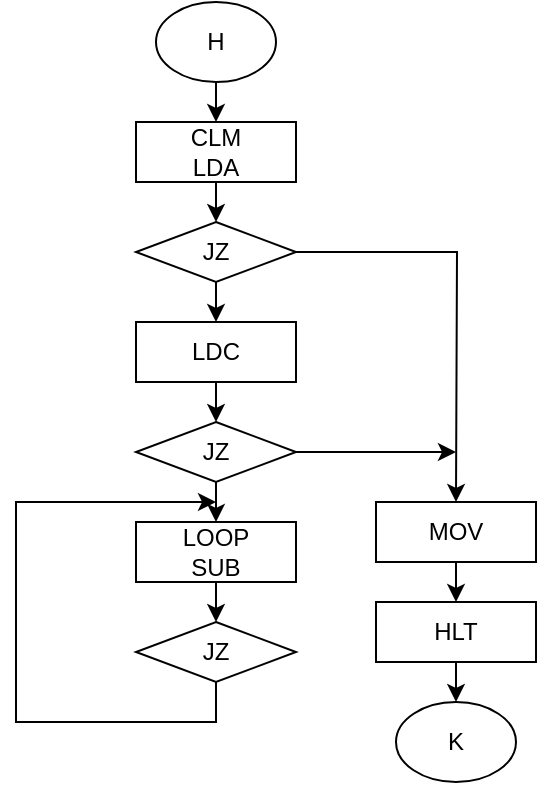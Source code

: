 <mxfile version="20.3.0" type="device" pages="2"><diagram id="_sj3bKuXuyyeW5tPHwqH" name="Страница 1"><mxGraphModel dx="311" dy="481" grid="1" gridSize="10" guides="1" tooltips="1" connect="1" arrows="1" fold="1" page="1" pageScale="1" pageWidth="827" pageHeight="1169" math="0" shadow="0"><root><mxCell id="0"/><mxCell id="1" parent="0"/><mxCell id="VyRyRIx3rm83wVuhknLw-2" style="edgeStyle=orthogonalEdgeStyle;rounded=0;orthogonalLoop=1;jettySize=auto;html=1;exitX=0.5;exitY=1;exitDx=0;exitDy=0;" parent="1" source="VyRyRIx3rm83wVuhknLw-1" edge="1"><mxGeometry relative="1" as="geometry"><mxPoint x="110" y="140" as="targetPoint"/></mxGeometry></mxCell><mxCell id="VyRyRIx3rm83wVuhknLw-1" value="H" style="ellipse;whiteSpace=wrap;html=1;" parent="1" vertex="1"><mxGeometry x="80" y="80" width="60" height="40" as="geometry"/></mxCell><mxCell id="VyRyRIx3rm83wVuhknLw-4" style="edgeStyle=orthogonalEdgeStyle;rounded=0;orthogonalLoop=1;jettySize=auto;html=1;exitX=0.5;exitY=1;exitDx=0;exitDy=0;" parent="1" source="VyRyRIx3rm83wVuhknLw-3" edge="1"><mxGeometry relative="1" as="geometry"><mxPoint x="110" y="190" as="targetPoint"/></mxGeometry></mxCell><mxCell id="VyRyRIx3rm83wVuhknLw-3" value="CLM&lt;br&gt;LDA" style="rounded=0;whiteSpace=wrap;html=1;" parent="1" vertex="1"><mxGeometry x="70" y="140" width="80" height="30" as="geometry"/></mxCell><mxCell id="VyRyRIx3rm83wVuhknLw-6" style="edgeStyle=orthogonalEdgeStyle;rounded=0;orthogonalLoop=1;jettySize=auto;html=1;exitX=0.5;exitY=1;exitDx=0;exitDy=0;" parent="1" source="VyRyRIx3rm83wVuhknLw-5" edge="1"><mxGeometry relative="1" as="geometry"><mxPoint x="110" y="240" as="targetPoint"/></mxGeometry></mxCell><mxCell id="VyRyRIx3rm83wVuhknLw-16" style="edgeStyle=orthogonalEdgeStyle;rounded=0;orthogonalLoop=1;jettySize=auto;html=1;exitX=1;exitY=0.5;exitDx=0;exitDy=0;" parent="1" source="VyRyRIx3rm83wVuhknLw-5" edge="1"><mxGeometry relative="1" as="geometry"><mxPoint x="230" y="330" as="targetPoint"/></mxGeometry></mxCell><mxCell id="VyRyRIx3rm83wVuhknLw-5" value="JZ" style="rhombus;whiteSpace=wrap;html=1;" parent="1" vertex="1"><mxGeometry x="70" y="190" width="80" height="30" as="geometry"/></mxCell><mxCell id="VyRyRIx3rm83wVuhknLw-8" style="edgeStyle=orthogonalEdgeStyle;rounded=0;orthogonalLoop=1;jettySize=auto;html=1;exitX=0.5;exitY=1;exitDx=0;exitDy=0;" parent="1" source="VyRyRIx3rm83wVuhknLw-7" edge="1"><mxGeometry relative="1" as="geometry"><mxPoint x="110" y="290" as="targetPoint"/></mxGeometry></mxCell><mxCell id="VyRyRIx3rm83wVuhknLw-7" value="LDC" style="rounded=0;whiteSpace=wrap;html=1;" parent="1" vertex="1"><mxGeometry x="70" y="240" width="80" height="30" as="geometry"/></mxCell><mxCell id="VyRyRIx3rm83wVuhknLw-10" style="edgeStyle=orthogonalEdgeStyle;rounded=0;orthogonalLoop=1;jettySize=auto;html=1;exitX=0.5;exitY=1;exitDx=0;exitDy=0;" parent="1" source="VyRyRIx3rm83wVuhknLw-9" edge="1"><mxGeometry relative="1" as="geometry"><mxPoint x="110" y="340" as="targetPoint"/></mxGeometry></mxCell><mxCell id="VyRyRIx3rm83wVuhknLw-17" style="edgeStyle=orthogonalEdgeStyle;rounded=0;orthogonalLoop=1;jettySize=auto;html=1;exitX=1;exitY=0.5;exitDx=0;exitDy=0;" parent="1" source="VyRyRIx3rm83wVuhknLw-9" edge="1"><mxGeometry relative="1" as="geometry"><mxPoint x="230" y="305" as="targetPoint"/></mxGeometry></mxCell><mxCell id="VyRyRIx3rm83wVuhknLw-9" value="JZ" style="rhombus;whiteSpace=wrap;html=1;" parent="1" vertex="1"><mxGeometry x="70" y="290" width="80" height="30" as="geometry"/></mxCell><mxCell id="VyRyRIx3rm83wVuhknLw-13" style="edgeStyle=orthogonalEdgeStyle;rounded=0;orthogonalLoop=1;jettySize=auto;html=1;exitX=0.5;exitY=1;exitDx=0;exitDy=0;" parent="1" source="VyRyRIx3rm83wVuhknLw-12" edge="1"><mxGeometry relative="1" as="geometry"><mxPoint x="110" y="390" as="targetPoint"/></mxGeometry></mxCell><mxCell id="VyRyRIx3rm83wVuhknLw-12" value="LOOP&lt;br&gt;SUB" style="rounded=0;whiteSpace=wrap;html=1;" parent="1" vertex="1"><mxGeometry x="70" y="340" width="80" height="30" as="geometry"/></mxCell><mxCell id="VyRyRIx3rm83wVuhknLw-15" style="edgeStyle=orthogonalEdgeStyle;rounded=0;orthogonalLoop=1;jettySize=auto;html=1;exitX=0.5;exitY=1;exitDx=0;exitDy=0;" parent="1" source="VyRyRIx3rm83wVuhknLw-14" edge="1"><mxGeometry relative="1" as="geometry"><mxPoint x="110" y="330" as="targetPoint"/><Array as="points"><mxPoint x="110" y="440"/><mxPoint x="10" y="440"/><mxPoint x="10" y="330"/></Array></mxGeometry></mxCell><mxCell id="VyRyRIx3rm83wVuhknLw-14" value="JZ" style="rhombus;whiteSpace=wrap;html=1;" parent="1" vertex="1"><mxGeometry x="70" y="390" width="80" height="30" as="geometry"/></mxCell><mxCell id="VyRyRIx3rm83wVuhknLw-20" style="edgeStyle=orthogonalEdgeStyle;rounded=0;orthogonalLoop=1;jettySize=auto;html=1;exitX=0.5;exitY=1;exitDx=0;exitDy=0;" parent="1" source="VyRyRIx3rm83wVuhknLw-19" edge="1"><mxGeometry relative="1" as="geometry"><mxPoint x="230" y="380" as="targetPoint"/></mxGeometry></mxCell><mxCell id="VyRyRIx3rm83wVuhknLw-19" value="MOV" style="rounded=0;whiteSpace=wrap;html=1;" parent="1" vertex="1"><mxGeometry x="190" y="330" width="80" height="30" as="geometry"/></mxCell><mxCell id="VyRyRIx3rm83wVuhknLw-23" style="edgeStyle=orthogonalEdgeStyle;rounded=0;orthogonalLoop=1;jettySize=auto;html=1;exitX=0.5;exitY=1;exitDx=0;exitDy=0;entryX=0.5;entryY=0;entryDx=0;entryDy=0;" parent="1" source="VyRyRIx3rm83wVuhknLw-21" target="VyRyRIx3rm83wVuhknLw-22" edge="1"><mxGeometry relative="1" as="geometry"/></mxCell><mxCell id="VyRyRIx3rm83wVuhknLw-21" value="HLT" style="rounded=0;whiteSpace=wrap;html=1;" parent="1" vertex="1"><mxGeometry x="190" y="380" width="80" height="30" as="geometry"/></mxCell><mxCell id="VyRyRIx3rm83wVuhknLw-22" value="K" style="ellipse;whiteSpace=wrap;html=1;" parent="1" vertex="1"><mxGeometry x="200" y="430" width="60" height="40" as="geometry"/></mxCell></root></mxGraphModel></diagram><diagram id="RkunV9m2S2snpoSQi_oh" name="Страница 2"><mxGraphModel dx="311" dy="481" grid="1" gridSize="10" guides="1" tooltips="1" connect="1" arrows="1" fold="1" page="1" pageScale="1" pageWidth="827" pageHeight="1169" math="0" shadow="0"><root><mxCell id="0"/><mxCell id="1" parent="0"/><mxCell id="MmXdAqqKRBmRWnEjSg-Z-2" style="edgeStyle=orthogonalEdgeStyle;rounded=0;orthogonalLoop=1;jettySize=auto;html=1;exitX=0.5;exitY=1;exitDx=0;exitDy=0;" edge="1" parent="1" source="MmXdAqqKRBmRWnEjSg-Z-1"><mxGeometry relative="1" as="geometry"><mxPoint x="80" y="110" as="targetPoint"/></mxGeometry></mxCell><mxCell id="MmXdAqqKRBmRWnEjSg-Z-1" value="H" style="ellipse;whiteSpace=wrap;html=1;" vertex="1" parent="1"><mxGeometry x="40" y="40" width="80" height="40" as="geometry"/></mxCell><mxCell id="MmXdAqqKRBmRWnEjSg-Z-4" style="edgeStyle=orthogonalEdgeStyle;rounded=0;orthogonalLoop=1;jettySize=auto;html=1;exitX=0.5;exitY=1;exitDx=0;exitDy=0;" edge="1" parent="1" source="MmXdAqqKRBmRWnEjSg-Z-3"><mxGeometry relative="1" as="geometry"><mxPoint x="80" y="180" as="targetPoint"/></mxGeometry></mxCell><mxCell id="MmXdAqqKRBmRWnEjSg-Z-3" value="S=0&lt;br&gt;i=1" style="rounded=0;whiteSpace=wrap;html=1;" vertex="1" parent="1"><mxGeometry x="25" y="110" width="110" height="40" as="geometry"/></mxCell><mxCell id="MmXdAqqKRBmRWnEjSg-Z-6" style="edgeStyle=orthogonalEdgeStyle;rounded=0;orthogonalLoop=1;jettySize=auto;html=1;exitX=0.5;exitY=1;exitDx=0;exitDy=0;" edge="1" parent="1" source="MmXdAqqKRBmRWnEjSg-Z-5"><mxGeometry relative="1" as="geometry"><mxPoint x="80" y="250" as="targetPoint"/></mxGeometry></mxCell><mxCell id="MmXdAqqKRBmRWnEjSg-Z-5" value="S=S+T[i]" style="rounded=0;whiteSpace=wrap;html=1;" vertex="1" parent="1"><mxGeometry x="25" y="180" width="110" height="40" as="geometry"/></mxCell><mxCell id="MmXdAqqKRBmRWnEjSg-Z-8" style="edgeStyle=orthogonalEdgeStyle;rounded=0;orthogonalLoop=1;jettySize=auto;html=1;exitX=1;exitY=0.5;exitDx=0;exitDy=0;" edge="1" parent="1" source="MmXdAqqKRBmRWnEjSg-Z-7"><mxGeometry relative="1" as="geometry"><mxPoint x="190" y="340" as="targetPoint"/></mxGeometry></mxCell><mxCell id="MmXdAqqKRBmRWnEjSg-Z-10" style="edgeStyle=orthogonalEdgeStyle;rounded=0;orthogonalLoop=1;jettySize=auto;html=1;exitX=0.5;exitY=1;exitDx=0;exitDy=0;" edge="1" parent="1" source="MmXdAqqKRBmRWnEjSg-Z-7"><mxGeometry relative="1" as="geometry"><mxPoint x="80" y="340" as="targetPoint"/></mxGeometry></mxCell><mxCell id="MmXdAqqKRBmRWnEjSg-Z-7" value="I=N?" style="rhombus;whiteSpace=wrap;html=1;" vertex="1" parent="1"><mxGeometry x="30" y="250" width="100" height="60" as="geometry"/></mxCell><mxCell id="MmXdAqqKRBmRWnEjSg-Z-9" value="да" style="text;html=1;align=center;verticalAlign=middle;resizable=0;points=[];autosize=1;strokeColor=none;fillColor=none;" vertex="1" parent="1"><mxGeometry x="140" y="245" width="40" height="30" as="geometry"/></mxCell><mxCell id="MmXdAqqKRBmRWnEjSg-Z-12" style="edgeStyle=orthogonalEdgeStyle;rounded=0;orthogonalLoop=1;jettySize=auto;html=1;exitX=0.5;exitY=1;exitDx=0;exitDy=0;" edge="1" parent="1" source="MmXdAqqKRBmRWnEjSg-Z-11"><mxGeometry relative="1" as="geometry"><mxPoint x="80" y="230" as="targetPoint"/><Array as="points"><mxPoint x="80" y="400"/><mxPoint x="10" y="400"/><mxPoint x="10" y="230"/><mxPoint x="80" y="230"/></Array></mxGeometry></mxCell><mxCell id="MmXdAqqKRBmRWnEjSg-Z-11" value="i=i+1" style="rounded=0;whiteSpace=wrap;html=1;" vertex="1" parent="1"><mxGeometry x="25" y="340" width="110" height="40" as="geometry"/></mxCell><mxCell id="MmXdAqqKRBmRWnEjSg-Z-13" value="нет" style="text;html=1;align=center;verticalAlign=middle;resizable=0;points=[];autosize=1;strokeColor=none;fillColor=none;" vertex="1" parent="1"><mxGeometry x="80" y="305" width="40" height="30" as="geometry"/></mxCell><mxCell id="MmXdAqqKRBmRWnEjSg-Z-14" value="K" style="ellipse;whiteSpace=wrap;html=1;" vertex="1" parent="1"><mxGeometry x="150" y="340" width="80" height="40" as="geometry"/></mxCell><mxCell id="MmXdAqqKRBmRWnEjSg-Z-16" style="edgeStyle=orthogonalEdgeStyle;rounded=0;orthogonalLoop=1;jettySize=auto;html=1;exitX=0.5;exitY=1;exitDx=0;exitDy=0;" edge="1" parent="1" source="MmXdAqqKRBmRWnEjSg-Z-15"><mxGeometry relative="1" as="geometry"><mxPoint x="374" y="100" as="targetPoint"/></mxGeometry></mxCell><mxCell id="MmXdAqqKRBmRWnEjSg-Z-15" value="H" style="ellipse;whiteSpace=wrap;html=1;" vertex="1" parent="1"><mxGeometry x="334" y="40" width="80" height="40" as="geometry"/></mxCell><mxCell id="MmXdAqqKRBmRWnEjSg-Z-18" style="edgeStyle=orthogonalEdgeStyle;rounded=0;orthogonalLoop=1;jettySize=auto;html=1;exitX=0.5;exitY=1;exitDx=0;exitDy=0;" edge="1" parent="1" source="MmXdAqqKRBmRWnEjSg-Z-17"><mxGeometry relative="1" as="geometry"><mxPoint x="374" y="160" as="targetPoint"/></mxGeometry></mxCell><mxCell id="MmXdAqqKRBmRWnEjSg-Z-17" value="Save" style="shape=process;whiteSpace=wrap;html=1;backgroundOutline=1;" vertex="1" parent="1"><mxGeometry x="321" y="100" width="106" height="40" as="geometry"/></mxCell><mxCell id="MmXdAqqKRBmRWnEjSg-Z-20" style="edgeStyle=orthogonalEdgeStyle;rounded=0;orthogonalLoop=1;jettySize=auto;html=1;exitX=0.5;exitY=1;exitDx=0;exitDy=0;" edge="1" parent="1" source="MmXdAqqKRBmRWnEjSg-Z-19"><mxGeometry relative="1" as="geometry"><mxPoint x="376" y="240" as="targetPoint"/></mxGeometry></mxCell><mxCell id="MmXdAqqKRBmRWnEjSg-Z-19" value="B=X, C=Y&lt;br&gt;Z=0" style="rounded=0;whiteSpace=wrap;html=1;" vertex="1" parent="1"><mxGeometry x="321" y="160" width="109" height="40" as="geometry"/></mxCell><mxCell id="MmXdAqqKRBmRWnEjSg-Z-22" style="edgeStyle=orthogonalEdgeStyle;rounded=0;orthogonalLoop=1;jettySize=auto;html=1;exitX=0.5;exitY=1;exitDx=0;exitDy=0;" edge="1" parent="1" source="MmXdAqqKRBmRWnEjSg-Z-21"><mxGeometry relative="1" as="geometry"><mxPoint x="375" y="300" as="targetPoint"/></mxGeometry></mxCell><mxCell id="MmXdAqqKRBmRWnEjSg-Z-21" value="Z=Z+B" style="rounded=0;whiteSpace=wrap;html=1;" vertex="1" parent="1"><mxGeometry x="320" y="240" width="110" height="40" as="geometry"/></mxCell><mxCell id="MmXdAqqKRBmRWnEjSg-Z-24" style="edgeStyle=orthogonalEdgeStyle;rounded=0;orthogonalLoop=1;jettySize=auto;html=1;exitX=0.5;exitY=1;exitDx=0;exitDy=0;" edge="1" parent="1" source="MmXdAqqKRBmRWnEjSg-Z-23" target="MmXdAqqKRBmRWnEjSg-Z-25"><mxGeometry relative="1" as="geometry"><mxPoint x="376" y="360" as="targetPoint"/></mxGeometry></mxCell><mxCell id="MmXdAqqKRBmRWnEjSg-Z-23" value="C=C-1" style="rounded=0;whiteSpace=wrap;html=1;" vertex="1" parent="1"><mxGeometry x="321" y="300" width="109" height="40" as="geometry"/></mxCell><mxCell id="MmXdAqqKRBmRWnEjSg-Z-26" style="edgeStyle=orthogonalEdgeStyle;rounded=0;orthogonalLoop=1;jettySize=auto;html=1;exitX=0;exitY=0.5;exitDx=0;exitDy=0;" edge="1" parent="1" source="MmXdAqqKRBmRWnEjSg-Z-25"><mxGeometry relative="1" as="geometry"><mxPoint x="375" y="220" as="targetPoint"/><Array as="points"><mxPoint x="300" y="395"/><mxPoint x="300" y="220"/></Array></mxGeometry></mxCell><mxCell id="MmXdAqqKRBmRWnEjSg-Z-27" style="edgeStyle=orthogonalEdgeStyle;rounded=0;orthogonalLoop=1;jettySize=auto;html=1;exitX=1;exitY=0.5;exitDx=0;exitDy=0;" edge="1" parent="1" source="MmXdAqqKRBmRWnEjSg-Z-25"><mxGeometry relative="1" as="geometry"><mxPoint x="480" y="420" as="targetPoint"/><Array as="points"><mxPoint x="480" y="395"/><mxPoint x="480" y="420"/></Array></mxGeometry></mxCell><mxCell id="MmXdAqqKRBmRWnEjSg-Z-25" value="C=0?" style="rhombus;whiteSpace=wrap;html=1;" vertex="1" parent="1"><mxGeometry x="320" y="370" width="110" height="50" as="geometry"/></mxCell><mxCell id="MmXdAqqKRBmRWnEjSg-Z-29" style="edgeStyle=orthogonalEdgeStyle;rounded=0;orthogonalLoop=1;jettySize=auto;html=1;exitX=0.5;exitY=1;exitDx=0;exitDy=0;" edge="1" parent="1" source="MmXdAqqKRBmRWnEjSg-Z-28"><mxGeometry relative="1" as="geometry"><mxPoint x="480" y="480" as="targetPoint"/></mxGeometry></mxCell><mxCell id="MmXdAqqKRBmRWnEjSg-Z-28" value="Restore" style="shape=process;whiteSpace=wrap;html=1;backgroundOutline=1;" vertex="1" parent="1"><mxGeometry x="427" y="420" width="106" height="40" as="geometry"/></mxCell><mxCell id="MmXdAqqKRBmRWnEjSg-Z-30" value="K" style="ellipse;whiteSpace=wrap;html=1;" vertex="1" parent="1"><mxGeometry x="440" y="480" width="80" height="40" as="geometry"/></mxCell><mxCell id="MmXdAqqKRBmRWnEjSg-Z-31" value="да" style="text;html=1;align=center;verticalAlign=middle;resizable=0;points=[];autosize=1;strokeColor=none;fillColor=none;" vertex="1" parent="1"><mxGeometry x="420" y="365" width="40" height="30" as="geometry"/></mxCell><mxCell id="MmXdAqqKRBmRWnEjSg-Z-32" value="нет" style="text;html=1;align=center;verticalAlign=middle;resizable=0;points=[];autosize=1;strokeColor=none;fillColor=none;" vertex="1" parent="1"><mxGeometry x="294" y="365" width="40" height="30" as="geometry"/></mxCell></root></mxGraphModel></diagram></mxfile>